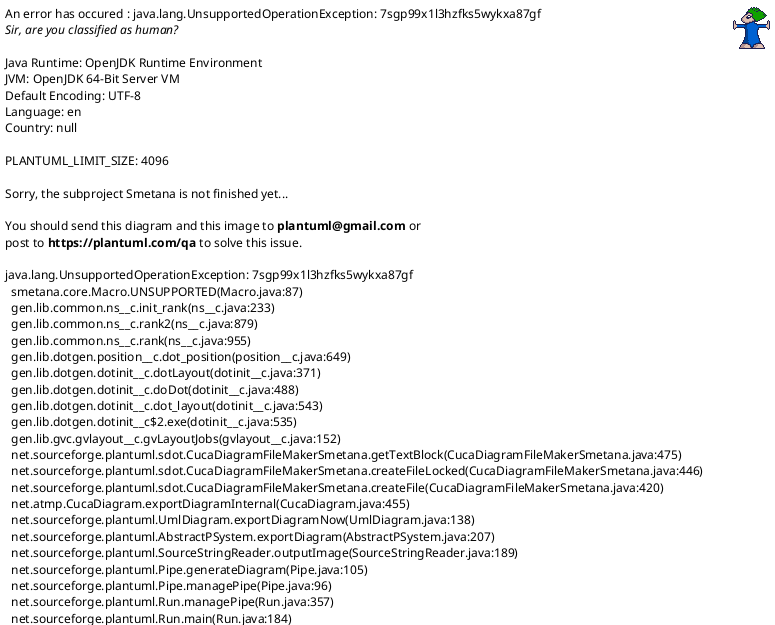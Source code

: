 {
  "sha1": "biz8znzgod23caszhx5vpwm8hfzuu23",
  "insertion": {
    "when": "2024-05-30T20:48:22.102Z",
    "user": "plantuml@gmail.com"
  }
}
@startuml
set separator .
!pragma layout smetana
component aaa.bbb1.ccc01
component aaa.bbb2.ccc02
component aaa.bbb1.ccc03
component aaa.bbb1.ccc04
component aaa.bbb1.ccc05
component aaa.bbb2.ccc06
component aaa.bbb2.ccc07
component aaa.bbb3.ccc08
component aaa.bbb1.ccc09
component aaa.bbb2.ccc10
component aaa.bbb2.ccc11
component aaa.bbb2.ccc12
component aaa.bbb3.ccc13
component aaa.bbb1.ccc14
component aaa.bbb4.ccc15
component aaa.bbb4.ccc16
component aaa.bbb4.ccc17
component aaa.bbb4.ccc18
component aaa.bbb4.ccc19
component aaa.bbb4.ccc20
component aaa.bbb4.ccc21
component aaa.bbb4.ccc22
component aaa.bbb4.ccc04
component aaa.bbb2.ccc23
component aaa.bbb2.ccc24
component aaa.bbb2.ccc25
component aaa.bbb2.ccc02
component aaa.bbb2.ccc26
component aaa.bbb4.ccc27
component aaa.bbb4.ccc28
component aaa.bbb4.ccc29
component aaa.bbb4.ccc30
component aaa.bbb4.ccc25
aaa.bbb1.ccc03 -- aaa.bbb1.ccc05
aaa.bbb1.ccc05 -- aaa.bbb3.ccc08
aaa.bbb2.ccc06 -- aaa.bbb2.ccc02
aaa.bbb2.ccc24 -- aaa.bbb2.ccc02
aaa.bbb2.ccc11 -- aaa.bbb2.ccc02
aaa.bbb2.ccc02 -- aaa.bbb2.ccc12
aaa.bbb4.ccc04 -- aaa.bbb4.ccc19
aaa.bbb4.ccc04 -- aaa.bbb4.ccc21
aaa.bbb3.ccc13 -- aaa.bbb3.ccc08
aaa.bbb2.ccc02 <.. aaa.bbb1.ccc01 : uses
aaa.bbb1.ccc04 <.. aaa.bbb1.ccc03
aaa.bbb2.ccc06 <.. aaa.bbb1.ccc03
aaa.bbb2.ccc07 <.. aaa.bbb1.ccc03
aaa.bbb3.ccc08 <.. aaa.bbb1.ccc03
aaa.bbb1.ccc04 <.. aaa.bbb1.ccc09
aaa.bbb1.ccc04 <.. aaa.bbb1.ccc05
aaa.bbb2.ccc10 <.. aaa.bbb1.ccc04
aaa.bbb2.ccc06 <.. aaa.bbb1.ccc04
aaa.bbb2.ccc11 <.. aaa.bbb1.ccc04
aaa.bbb2.ccc02 <.. aaa.bbb1.ccc04
aaa.bbb2.ccc12 <.. aaa.bbb1.ccc04
aaa.bbb2.ccc07 <.. aaa.bbb1.ccc04
aaa.bbb3.ccc13 <.. aaa.bbb1.ccc04
aaa.bbb3.ccc08 <.. aaa.bbb1.ccc04
aaa.bbb1.ccc05 <.. aaa.bbb1.ccc09
aaa.bbb2.ccc02 <.. aaa.bbb1.ccc09
aaa.bbb2.ccc07 <.. aaa.bbb1.ccc09
aaa.bbb3.ccc08 <.. aaa.bbb1.ccc09
aaa.bbb4.ccc15 <.. aaa.bbb1.ccc14
aaa.bbb4.ccc16 <.. aaa.bbb1.ccc14
aaa.bbb4.ccc17 <.. aaa.bbb1.ccc14
aaa.bbb4.ccc18 <.. aaa.bbb1.ccc14
aaa.bbb4.ccc19 <.. aaa.bbb1.ccc14
aaa.bbb4.ccc20 <.. aaa.bbb1.ccc14
aaa.bbb4.ccc21 <.. aaa.bbb1.ccc14
aaa.bbb3.ccc08 <.. aaa.bbb1.ccc14
aaa.bbb2.ccc10 <.. aaa.bbb1.ccc05
aaa.bbb2.ccc06 <.. aaa.bbb1.ccc05
aaa.bbb2.ccc11 <.. aaa.bbb1.ccc05
aaa.bbb2.ccc02 <.. aaa.bbb1.ccc05
aaa.bbb2.ccc12 <.. aaa.bbb1.ccc05
aaa.bbb2.ccc07 <.. aaa.bbb1.ccc05
aaa.bbb4.ccc22 <.. aaa.bbb1.ccc05
aaa.bbb4.ccc04 <.. aaa.bbb1.ccc05
aaa.bbb4.ccc21 <.. aaa.bbb1.ccc05
aaa.bbb2.ccc06 <.. aaa.bbb2.ccc10
aaa.bbb2.ccc23 <.. aaa.bbb2.ccc10
aaa.bbb2.ccc10 <.. aaa.bbb2.ccc24
aaa.bbb2.ccc11 <.. aaa.bbb2.ccc10
aaa.bbb2.ccc10 <.. aaa.bbb2.ccc02
aaa.bbb2.ccc10 <.. aaa.bbb2.ccc12
aaa.bbb2.ccc10 <.. aaa.bbb2.ccc25
aaa.bbb2.ccc10 <.. aaa.bbb3.ccc13
aaa.bbb2.ccc10 <.. aaa.bbb3.ccc08
aaa.bbb2.ccc23 <.. aaa.bbb2.ccc06
aaa.bbb2.ccc06 <.. aaa.bbb2.ccc24
aaa.bbb2.ccc06 <.. aaa.bbb2.ccc11
aaa.bbb2.ccc06 <.. aaa.bbb2.ccc12
aaa.bbb2.ccc06 <.. aaa.bbb2.ccc25
aaa.bbb2.ccc06 <.. aaa.bbb3.ccc13
aaa.bbb2.ccc06 <.. aaa.bbb3.ccc08
aaa.bbb2.ccc11 <.. aaa.bbb2.ccc12
aaa.bbb2.ccc02 <.. aaa.bbb3.ccc08
aaa.bbb2.ccc25 <.. aaa.bbb3.ccc13
aaa.bbb2.ccc25 <.. aaa.bbb3.ccc08
aaa.bbb4.ccc21 <.. aaa.bbb4.ccc27
aaa.bbb4.ccc15 <.. aaa.bbb4.ccc04
aaa.bbb3.ccc13 <.. aaa.bbb4.ccc15
aaa.bbb4.ccc22 <.. aaa.bbb4.ccc04
aaa.bbb4.ccc22 <.. aaa.bbb4.ccc16
aaa.bbb4.ccc22 <.. aaa.bbb4.ccc18
aaa.bbb4.ccc22 <.. aaa.bbb4.ccc19
aaa.bbb4.ccc22 <.. aaa.bbb4.ccc21
aaa.bbb4.ccc16 <.. aaa.bbb4.ccc04
aaa.bbb4.ccc17 <.. aaa.bbb4.ccc04
aaa.bbb4.ccc18 <.. aaa.bbb4.ccc04
aaa.bbb4.ccc20 <.. aaa.bbb4.ccc04
aaa.bbb4.ccc21 <.. aaa.bbb4.ccc28
aaa.bbb3.ccc13 <.. aaa.bbb4.ccc16
aaa.bbb3.ccc08 <.. aaa.bbb4.ccc16
aaa.bbb3.ccc13 <.. aaa.bbb4.ccc17
aaa.bbb3.ccc08 <.. aaa.bbb4.ccc17
aaa.bbb3.ccc13 <.. aaa.bbb4.ccc18
aaa.bbb3.ccc08 <.. aaa.bbb4.ccc18
aaa.bbb3.ccc13 <.. aaa.bbb4.ccc19
aaa.bbb3.ccc08 <.. aaa.bbb4.ccc19
aaa.bbb3.ccc13 <.. aaa.bbb4.ccc20
aaa.bbb4.ccc21 <.. aaa.bbb3.ccc13
@enduml
